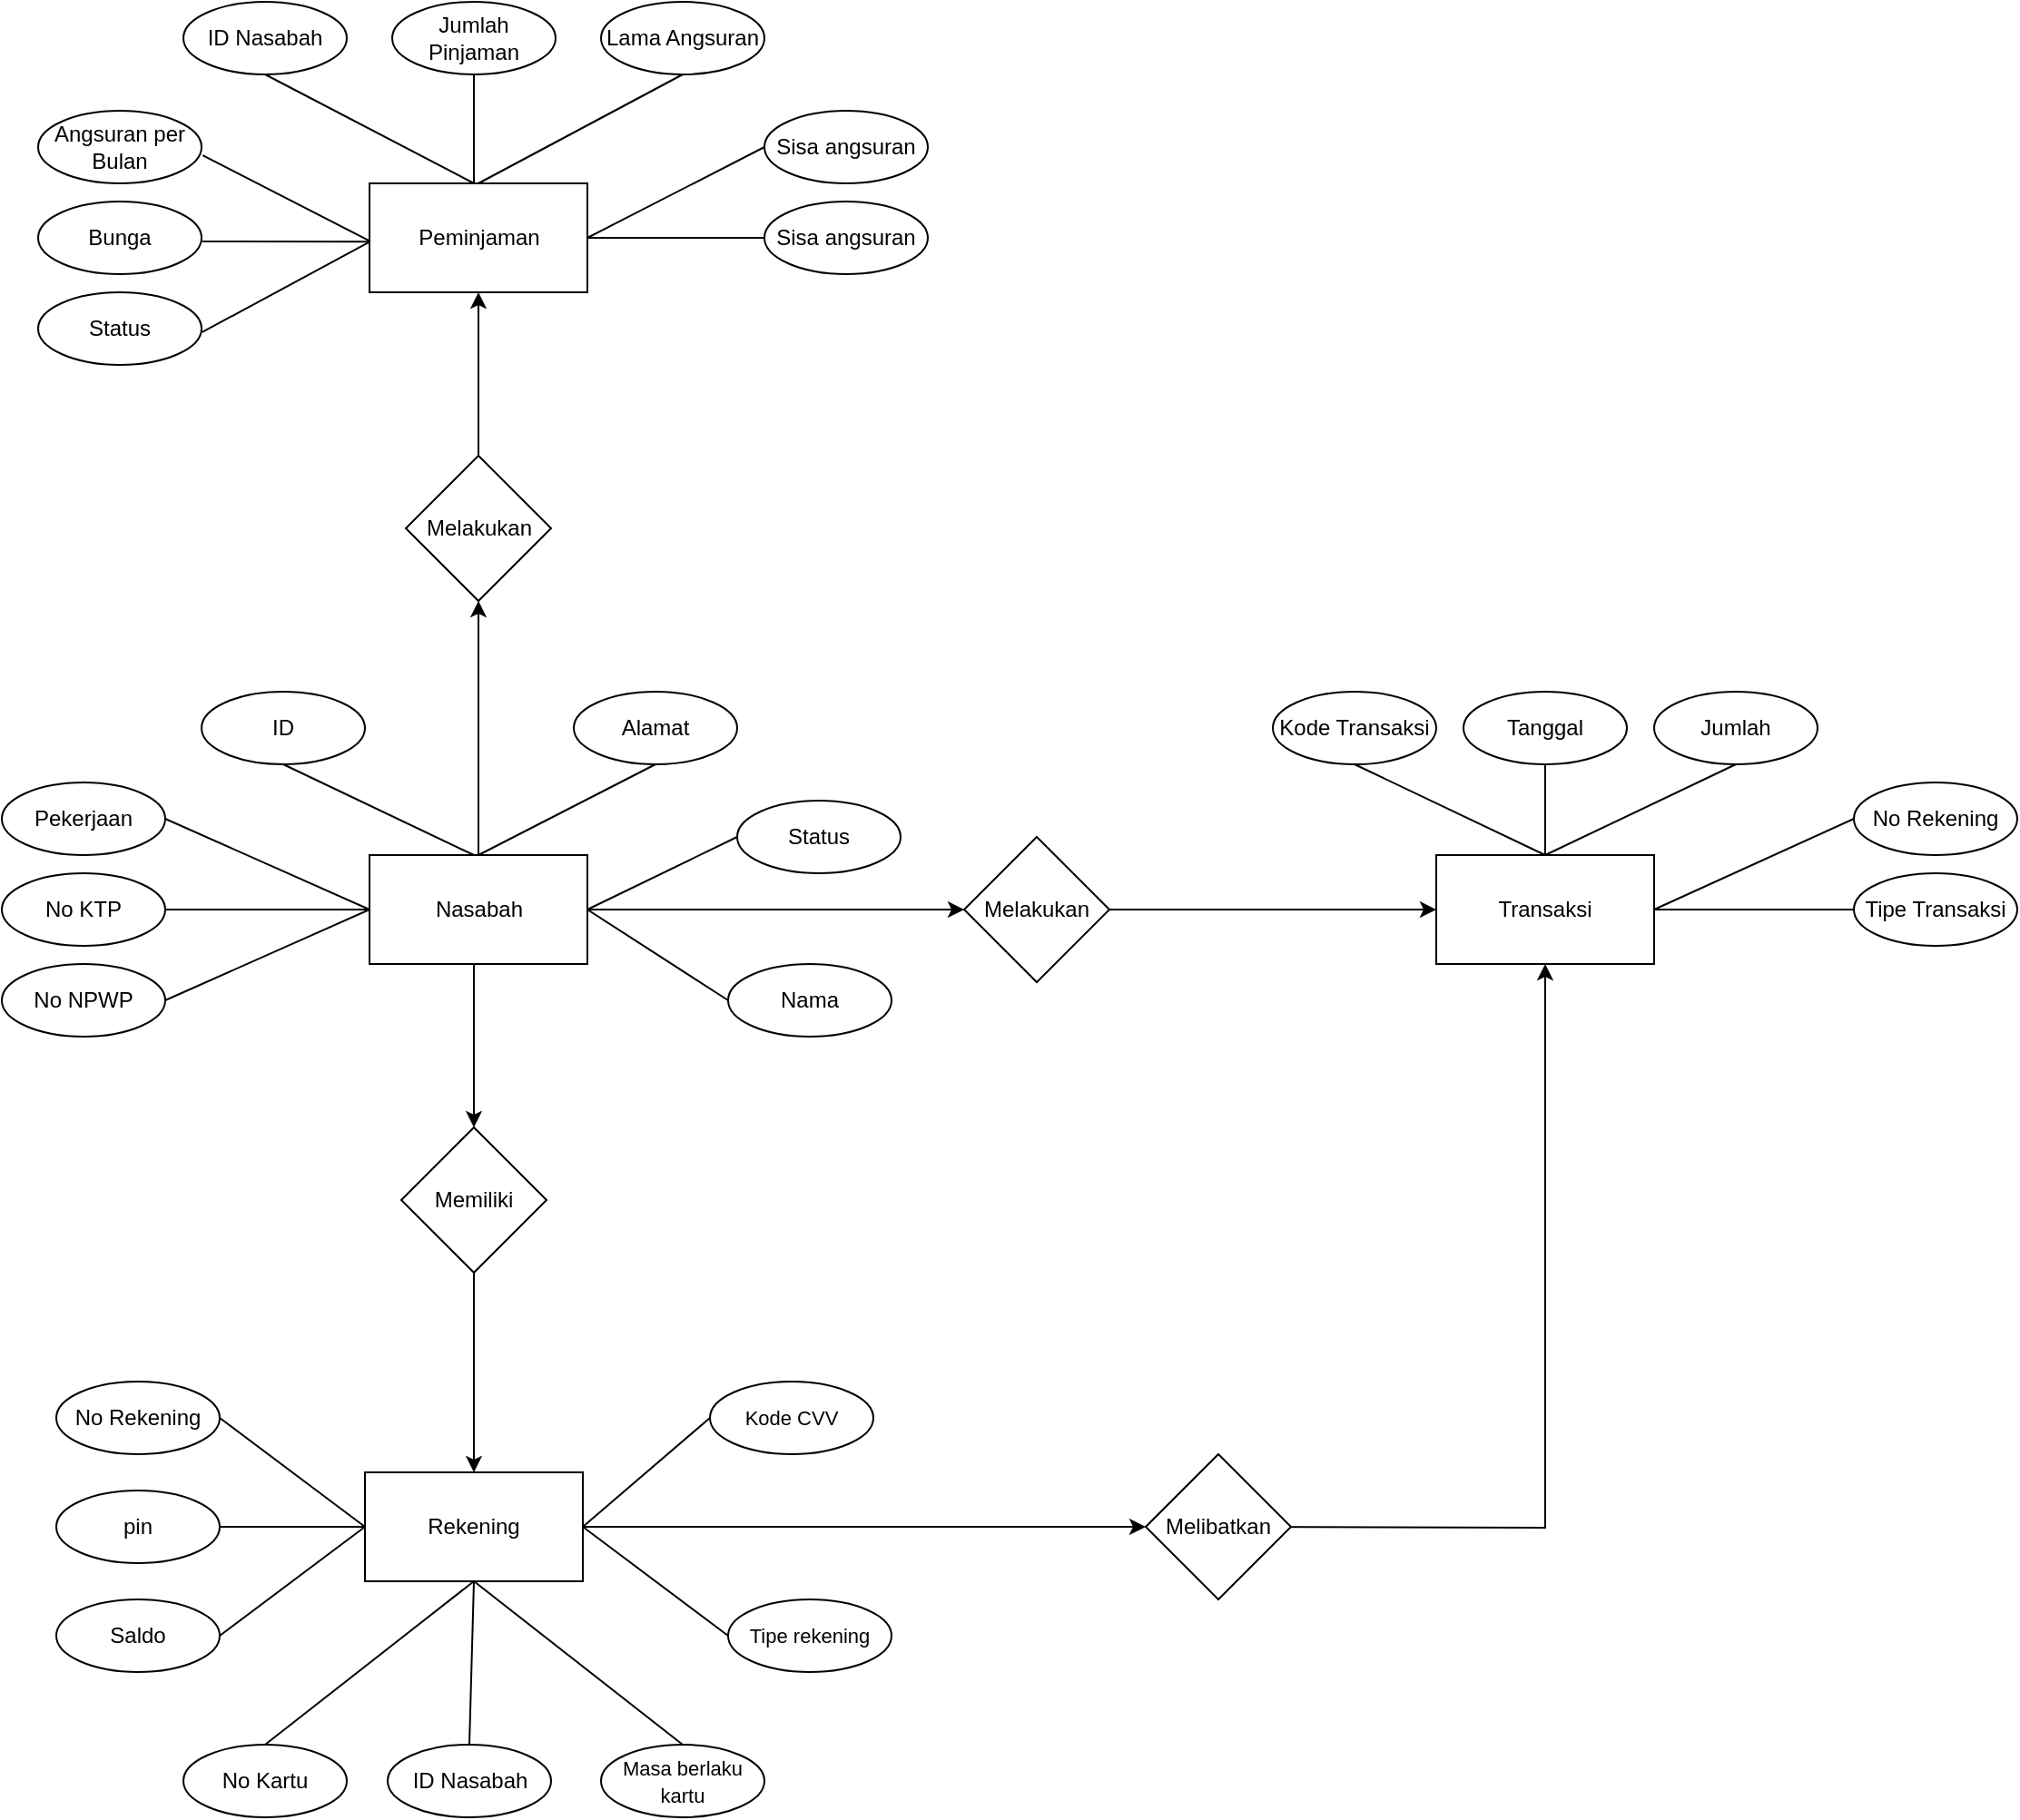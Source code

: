 <mxfile version="21.0.6" type="github">
  <diagram name="Page-1" id="1kPGij2L8aaq1zZi-YPX">
    <mxGraphModel dx="2206" dy="1231" grid="1" gridSize="10" guides="1" tooltips="1" connect="1" arrows="1" fold="1" page="1" pageScale="1" pageWidth="850" pageHeight="1100" math="0" shadow="0">
      <root>
        <mxCell id="0" />
        <mxCell id="1" parent="0" />
        <mxCell id="SQEQMkS5_F152J73rqHT-22" value="" style="edgeStyle=orthogonalEdgeStyle;rounded=0;orthogonalLoop=1;jettySize=auto;html=1;" edge="1" parent="1" source="SQEQMkS5_F152J73rqHT-1" target="SQEQMkS5_F152J73rqHT-21">
          <mxGeometry relative="1" as="geometry">
            <Array as="points">
              <mxPoint x="820" y="590" />
              <mxPoint x="820" y="590" />
            </Array>
          </mxGeometry>
        </mxCell>
        <mxCell id="SQEQMkS5_F152J73rqHT-47" style="edgeStyle=orthogonalEdgeStyle;rounded=0;orthogonalLoop=1;jettySize=auto;html=1;entryX=0;entryY=0.5;entryDx=0;entryDy=0;" edge="1" parent="1" source="SQEQMkS5_F152J73rqHT-1" target="SQEQMkS5_F152J73rqHT-48">
          <mxGeometry relative="1" as="geometry">
            <mxPoint x="1070" y="550" as="targetPoint" />
          </mxGeometry>
        </mxCell>
        <mxCell id="SQEQMkS5_F152J73rqHT-65" style="edgeStyle=orthogonalEdgeStyle;rounded=0;orthogonalLoop=1;jettySize=auto;html=1;entryX=0.5;entryY=1;entryDx=0;entryDy=0;" edge="1" parent="1" source="SQEQMkS5_F152J73rqHT-1" target="SQEQMkS5_F152J73rqHT-66">
          <mxGeometry relative="1" as="geometry">
            <mxPoint x="823" y="350" as="targetPoint" />
          </mxGeometry>
        </mxCell>
        <mxCell id="SQEQMkS5_F152J73rqHT-1" value="Nasabah" style="rounded=0;whiteSpace=wrap;html=1;" vertex="1" parent="1">
          <mxGeometry x="762.5" y="520" width="120" height="60" as="geometry" />
        </mxCell>
        <mxCell id="SQEQMkS5_F152J73rqHT-2" value="Nama" style="ellipse;whiteSpace=wrap;html=1;" vertex="1" parent="1">
          <mxGeometry x="960" y="580" width="90" height="40" as="geometry" />
        </mxCell>
        <mxCell id="SQEQMkS5_F152J73rqHT-4" value="" style="endArrow=none;html=1;rounded=0;entryX=0;entryY=0.5;entryDx=0;entryDy=0;exitX=1;exitY=0.5;exitDx=0;exitDy=0;" edge="1" parent="1" source="SQEQMkS5_F152J73rqHT-1" target="SQEQMkS5_F152J73rqHT-2">
          <mxGeometry width="50" height="50" relative="1" as="geometry">
            <mxPoint x="822.5" y="520" as="sourcePoint" />
            <mxPoint x="1080" y="570" as="targetPoint" />
          </mxGeometry>
        </mxCell>
        <mxCell id="SQEQMkS5_F152J73rqHT-5" value="Alamat" style="ellipse;whiteSpace=wrap;html=1;" vertex="1" parent="1">
          <mxGeometry x="875" y="430" width="90" height="40" as="geometry" />
        </mxCell>
        <mxCell id="SQEQMkS5_F152J73rqHT-6" value="" style="endArrow=none;html=1;rounded=0;entryX=0.5;entryY=1;entryDx=0;entryDy=0;exitX=0.5;exitY=0;exitDx=0;exitDy=0;" edge="1" parent="1" target="SQEQMkS5_F152J73rqHT-5" source="SQEQMkS5_F152J73rqHT-1">
          <mxGeometry width="50" height="50" relative="1" as="geometry">
            <mxPoint x="935" y="520" as="sourcePoint" />
            <mxPoint x="1195" y="570" as="targetPoint" />
          </mxGeometry>
        </mxCell>
        <mxCell id="SQEQMkS5_F152J73rqHT-7" value="ID" style="ellipse;whiteSpace=wrap;html=1;" vertex="1" parent="1">
          <mxGeometry x="670" y="430" width="90" height="40" as="geometry" />
        </mxCell>
        <mxCell id="SQEQMkS5_F152J73rqHT-8" value="" style="endArrow=none;html=1;rounded=0;entryX=0.5;entryY=1;entryDx=0;entryDy=0;" edge="1" parent="1" target="SQEQMkS5_F152J73rqHT-7">
          <mxGeometry width="50" height="50" relative="1" as="geometry">
            <mxPoint x="820" y="520" as="sourcePoint" />
            <mxPoint x="965" y="570" as="targetPoint" />
          </mxGeometry>
        </mxCell>
        <mxCell id="SQEQMkS5_F152J73rqHT-11" value="No KTP" style="ellipse;whiteSpace=wrap;html=1;" vertex="1" parent="1">
          <mxGeometry x="560" y="530" width="90" height="40" as="geometry" />
        </mxCell>
        <mxCell id="SQEQMkS5_F152J73rqHT-12" value="" style="endArrow=none;html=1;rounded=0;entryX=1;entryY=0.5;entryDx=0;entryDy=0;exitX=0;exitY=0.5;exitDx=0;exitDy=0;" edge="1" parent="1" target="SQEQMkS5_F152J73rqHT-11" source="SQEQMkS5_F152J73rqHT-1">
          <mxGeometry width="50" height="50" relative="1" as="geometry">
            <mxPoint x="540" y="560" as="sourcePoint" />
            <mxPoint x="905" y="630" as="targetPoint" />
          </mxGeometry>
        </mxCell>
        <mxCell id="SQEQMkS5_F152J73rqHT-13" value="Pekerjaan" style="ellipse;whiteSpace=wrap;html=1;" vertex="1" parent="1">
          <mxGeometry x="560" y="480" width="90" height="40" as="geometry" />
        </mxCell>
        <mxCell id="SQEQMkS5_F152J73rqHT-14" value="" style="endArrow=none;html=1;rounded=0;entryX=1;entryY=0.5;entryDx=0;entryDy=0;exitX=0;exitY=0.5;exitDx=0;exitDy=0;" edge="1" parent="1" target="SQEQMkS5_F152J73rqHT-13" source="SQEQMkS5_F152J73rqHT-1">
          <mxGeometry width="50" height="50" relative="1" as="geometry">
            <mxPoint x="760" y="500" as="sourcePoint" />
            <mxPoint x="905" y="580" as="targetPoint" />
          </mxGeometry>
        </mxCell>
        <mxCell id="SQEQMkS5_F152J73rqHT-15" value="Status" style="ellipse;whiteSpace=wrap;html=1;" vertex="1" parent="1">
          <mxGeometry x="965" y="490" width="90" height="40" as="geometry" />
        </mxCell>
        <mxCell id="SQEQMkS5_F152J73rqHT-16" value="" style="endArrow=none;html=1;rounded=0;entryX=0;entryY=0.5;entryDx=0;entryDy=0;exitX=1;exitY=0.5;exitDx=0;exitDy=0;" edge="1" parent="1" target="SQEQMkS5_F152J73rqHT-15" source="SQEQMkS5_F152J73rqHT-1">
          <mxGeometry width="50" height="50" relative="1" as="geometry">
            <mxPoint x="880" y="500" as="sourcePoint" />
            <mxPoint x="1245" y="570" as="targetPoint" />
          </mxGeometry>
        </mxCell>
        <mxCell id="SQEQMkS5_F152J73rqHT-19" value="No NPWP" style="ellipse;whiteSpace=wrap;html=1;" vertex="1" parent="1">
          <mxGeometry x="560" y="580" width="90" height="40" as="geometry" />
        </mxCell>
        <mxCell id="SQEQMkS5_F152J73rqHT-20" value="" style="endArrow=none;html=1;rounded=0;entryX=1;entryY=0.5;entryDx=0;entryDy=0;exitX=0;exitY=0.5;exitDx=0;exitDy=0;" edge="1" parent="1" target="SQEQMkS5_F152J73rqHT-19" source="SQEQMkS5_F152J73rqHT-1">
          <mxGeometry width="50" height="50" relative="1" as="geometry">
            <mxPoint x="760" y="600" as="sourcePoint" />
            <mxPoint x="905" y="680" as="targetPoint" />
          </mxGeometry>
        </mxCell>
        <mxCell id="SQEQMkS5_F152J73rqHT-24" style="edgeStyle=orthogonalEdgeStyle;rounded=0;orthogonalLoop=1;jettySize=auto;html=1;exitX=0.5;exitY=1;exitDx=0;exitDy=0;entryX=0.5;entryY=0;entryDx=0;entryDy=0;" edge="1" parent="1" source="SQEQMkS5_F152J73rqHT-21" target="SQEQMkS5_F152J73rqHT-23">
          <mxGeometry relative="1" as="geometry" />
        </mxCell>
        <mxCell id="SQEQMkS5_F152J73rqHT-21" value="Memiliki" style="rhombus;whiteSpace=wrap;html=1;rounded=0;" vertex="1" parent="1">
          <mxGeometry x="780" y="670" width="80" height="80" as="geometry" />
        </mxCell>
        <mxCell id="SQEQMkS5_F152J73rqHT-60" style="edgeStyle=orthogonalEdgeStyle;rounded=0;orthogonalLoop=1;jettySize=auto;html=1;entryX=0;entryY=0.5;entryDx=0;entryDy=0;" edge="1" parent="1" source="SQEQMkS5_F152J73rqHT-23" target="SQEQMkS5_F152J73rqHT-62">
          <mxGeometry relative="1" as="geometry">
            <mxPoint x="1170" y="890" as="targetPoint" />
          </mxGeometry>
        </mxCell>
        <mxCell id="SQEQMkS5_F152J73rqHT-23" value="Rekening" style="rounded=0;whiteSpace=wrap;html=1;" vertex="1" parent="1">
          <mxGeometry x="760" y="860" width="120" height="60" as="geometry" />
        </mxCell>
        <mxCell id="SQEQMkS5_F152J73rqHT-25" value="pin" style="ellipse;whiteSpace=wrap;html=1;" vertex="1" parent="1">
          <mxGeometry x="590" y="870" width="90" height="40" as="geometry" />
        </mxCell>
        <mxCell id="SQEQMkS5_F152J73rqHT-26" value="" style="endArrow=none;html=1;rounded=0;entryX=1;entryY=0.5;entryDx=0;entryDy=0;exitX=0;exitY=0.5;exitDx=0;exitDy=0;" edge="1" parent="1" target="SQEQMkS5_F152J73rqHT-25" source="SQEQMkS5_F152J73rqHT-23">
          <mxGeometry width="50" height="50" relative="1" as="geometry">
            <mxPoint x="655" y="950" as="sourcePoint" />
            <mxPoint x="915" y="1000" as="targetPoint" />
          </mxGeometry>
        </mxCell>
        <mxCell id="SQEQMkS5_F152J73rqHT-27" value="No Rekening" style="ellipse;whiteSpace=wrap;html=1;" vertex="1" parent="1">
          <mxGeometry x="590" y="810" width="90" height="40" as="geometry" />
        </mxCell>
        <mxCell id="SQEQMkS5_F152J73rqHT-28" value="" style="endArrow=none;html=1;rounded=0;entryX=1;entryY=0.5;entryDx=0;entryDy=0;exitX=0;exitY=0.5;exitDx=0;exitDy=0;" edge="1" parent="1" target="SQEQMkS5_F152J73rqHT-27" source="SQEQMkS5_F152J73rqHT-23">
          <mxGeometry width="50" height="50" relative="1" as="geometry">
            <mxPoint x="760" y="830" as="sourcePoint" />
            <mxPoint x="915" y="940" as="targetPoint" />
          </mxGeometry>
        </mxCell>
        <mxCell id="SQEQMkS5_F152J73rqHT-29" value="Saldo" style="ellipse;whiteSpace=wrap;html=1;" vertex="1" parent="1">
          <mxGeometry x="590" y="930" width="90" height="40" as="geometry" />
        </mxCell>
        <mxCell id="SQEQMkS5_F152J73rqHT-30" value="" style="endArrow=none;html=1;rounded=0;entryX=1;entryY=0.5;entryDx=0;entryDy=0;" edge="1" parent="1" target="SQEQMkS5_F152J73rqHT-29">
          <mxGeometry width="50" height="50" relative="1" as="geometry">
            <mxPoint x="760" y="890" as="sourcePoint" />
            <mxPoint x="915" y="1060" as="targetPoint" />
          </mxGeometry>
        </mxCell>
        <mxCell id="SQEQMkS5_F152J73rqHT-31" value="ID Nasabah" style="ellipse;whiteSpace=wrap;html=1;" vertex="1" parent="1">
          <mxGeometry x="772.5" y="1010" width="90" height="40" as="geometry" />
        </mxCell>
        <mxCell id="SQEQMkS5_F152J73rqHT-32" value="" style="endArrow=none;html=1;rounded=0;entryX=0.5;entryY=0;entryDx=0;entryDy=0;exitX=0.5;exitY=1;exitDx=0;exitDy=0;" edge="1" parent="1" target="SQEQMkS5_F152J73rqHT-31" source="SQEQMkS5_F152J73rqHT-23">
          <mxGeometry width="50" height="50" relative="1" as="geometry">
            <mxPoint x="945" y="1010" as="sourcePoint" />
            <mxPoint x="1100" y="1120" as="targetPoint" />
          </mxGeometry>
        </mxCell>
        <mxCell id="SQEQMkS5_F152J73rqHT-33" value="No Kartu" style="ellipse;whiteSpace=wrap;html=1;" vertex="1" parent="1">
          <mxGeometry x="660" y="1010" width="90" height="40" as="geometry" />
        </mxCell>
        <mxCell id="SQEQMkS5_F152J73rqHT-34" value="" style="endArrow=none;html=1;rounded=0;entryX=0.5;entryY=0;entryDx=0;entryDy=0;" edge="1" parent="1" target="SQEQMkS5_F152J73rqHT-33">
          <mxGeometry width="50" height="50" relative="1" as="geometry">
            <mxPoint x="820" y="920" as="sourcePoint" />
            <mxPoint x="995" y="1120" as="targetPoint" />
          </mxGeometry>
        </mxCell>
        <mxCell id="SQEQMkS5_F152J73rqHT-35" value="&lt;font style=&quot;font-size: 11px;&quot;&gt;Masa berlaku kartu&lt;/font&gt;" style="ellipse;whiteSpace=wrap;html=1;" vertex="1" parent="1">
          <mxGeometry x="890" y="1010" width="90" height="40" as="geometry" />
        </mxCell>
        <mxCell id="SQEQMkS5_F152J73rqHT-36" value="" style="endArrow=none;html=1;rounded=0;entryX=0.5;entryY=0;entryDx=0;entryDy=0;exitX=0.5;exitY=1;exitDx=0;exitDy=0;" edge="1" parent="1" target="SQEQMkS5_F152J73rqHT-35" source="SQEQMkS5_F152J73rqHT-23">
          <mxGeometry width="50" height="50" relative="1" as="geometry">
            <mxPoint x="925" y="920" as="sourcePoint" />
            <mxPoint x="1205" y="1120" as="targetPoint" />
          </mxGeometry>
        </mxCell>
        <mxCell id="SQEQMkS5_F152J73rqHT-40" value="&lt;font style=&quot;font-size: 11px;&quot;&gt;Kode CVV&lt;/font&gt;" style="ellipse;whiteSpace=wrap;html=1;" vertex="1" parent="1">
          <mxGeometry x="950" y="810" width="90" height="40" as="geometry" />
        </mxCell>
        <mxCell id="SQEQMkS5_F152J73rqHT-41" value="" style="endArrow=none;html=1;rounded=0;entryX=0;entryY=0.5;entryDx=0;entryDy=0;exitX=1;exitY=0.5;exitDx=0;exitDy=0;" edge="1" parent="1" source="SQEQMkS5_F152J73rqHT-23" target="SQEQMkS5_F152J73rqHT-40">
          <mxGeometry width="50" height="50" relative="1" as="geometry">
            <mxPoint x="910" y="900" as="sourcePoint" />
            <mxPoint x="960" y="850" as="targetPoint" />
          </mxGeometry>
        </mxCell>
        <mxCell id="SQEQMkS5_F152J73rqHT-42" value="&lt;font style=&quot;font-size: 11px;&quot;&gt;Tipe rekening&lt;/font&gt;" style="ellipse;whiteSpace=wrap;html=1;" vertex="1" parent="1">
          <mxGeometry x="960" y="930" width="90" height="40" as="geometry" />
        </mxCell>
        <mxCell id="SQEQMkS5_F152J73rqHT-43" value="" style="endArrow=none;html=1;rounded=0;entryX=0;entryY=0.5;entryDx=0;entryDy=0;" edge="1" parent="1" target="SQEQMkS5_F152J73rqHT-42">
          <mxGeometry width="50" height="50" relative="1" as="geometry">
            <mxPoint x="880" y="890" as="sourcePoint" />
            <mxPoint x="970" y="970" as="targetPoint" />
          </mxGeometry>
        </mxCell>
        <mxCell id="SQEQMkS5_F152J73rqHT-50" value="" style="edgeStyle=orthogonalEdgeStyle;rounded=0;orthogonalLoop=1;jettySize=auto;html=1;" edge="1" parent="1" source="SQEQMkS5_F152J73rqHT-48" target="SQEQMkS5_F152J73rqHT-49">
          <mxGeometry relative="1" as="geometry" />
        </mxCell>
        <mxCell id="SQEQMkS5_F152J73rqHT-48" value="Melakukan" style="rhombus;whiteSpace=wrap;html=1;" vertex="1" parent="1">
          <mxGeometry x="1090" y="510" width="80" height="80" as="geometry" />
        </mxCell>
        <mxCell id="SQEQMkS5_F152J73rqHT-49" value="Transaksi" style="whiteSpace=wrap;html=1;" vertex="1" parent="1">
          <mxGeometry x="1350" y="520" width="120" height="60" as="geometry" />
        </mxCell>
        <mxCell id="SQEQMkS5_F152J73rqHT-51" value="Tanggal" style="ellipse;whiteSpace=wrap;html=1;" vertex="1" parent="1">
          <mxGeometry x="1365" y="430" width="90" height="40" as="geometry" />
        </mxCell>
        <mxCell id="SQEQMkS5_F152J73rqHT-52" value="" style="endArrow=none;html=1;rounded=0;entryX=0.5;entryY=1;entryDx=0;entryDy=0;exitX=0.5;exitY=0;exitDx=0;exitDy=0;" edge="1" parent="1" source="SQEQMkS5_F152J73rqHT-49" target="SQEQMkS5_F152J73rqHT-51">
          <mxGeometry width="50" height="50" relative="1" as="geometry">
            <mxPoint x="802.5" y="530" as="sourcePoint" />
            <mxPoint x="803" y="490" as="targetPoint" />
          </mxGeometry>
        </mxCell>
        <mxCell id="SQEQMkS5_F152J73rqHT-53" value="Jumlah" style="ellipse;whiteSpace=wrap;html=1;" vertex="1" parent="1">
          <mxGeometry x="1470" y="430" width="90" height="40" as="geometry" />
        </mxCell>
        <mxCell id="SQEQMkS5_F152J73rqHT-54" value="" style="endArrow=none;html=1;rounded=0;entryX=0.5;entryY=1;entryDx=0;entryDy=0;exitX=0.5;exitY=0;exitDx=0;exitDy=0;" edge="1" parent="1" target="SQEQMkS5_F152J73rqHT-53" source="SQEQMkS5_F152J73rqHT-49">
          <mxGeometry width="50" height="50" relative="1" as="geometry">
            <mxPoint x="1515" y="520" as="sourcePoint" />
            <mxPoint x="908" y="490" as="targetPoint" />
          </mxGeometry>
        </mxCell>
        <mxCell id="SQEQMkS5_F152J73rqHT-55" value="Kode Transaksi" style="ellipse;whiteSpace=wrap;html=1;" vertex="1" parent="1">
          <mxGeometry x="1260" y="430" width="90" height="40" as="geometry" />
        </mxCell>
        <mxCell id="SQEQMkS5_F152J73rqHT-56" value="" style="endArrow=none;html=1;rounded=0;entryX=0.5;entryY=1;entryDx=0;entryDy=0;exitX=0.5;exitY=0;exitDx=0;exitDy=0;" edge="1" parent="1" target="SQEQMkS5_F152J73rqHT-55" source="SQEQMkS5_F152J73rqHT-49">
          <mxGeometry width="50" height="50" relative="1" as="geometry">
            <mxPoint x="1305" y="520" as="sourcePoint" />
            <mxPoint x="698" y="490" as="targetPoint" />
          </mxGeometry>
        </mxCell>
        <mxCell id="SQEQMkS5_F152J73rqHT-57" value="No Rekening" style="ellipse;whiteSpace=wrap;html=1;" vertex="1" parent="1">
          <mxGeometry x="1580" y="480" width="90" height="40" as="geometry" />
        </mxCell>
        <mxCell id="SQEQMkS5_F152J73rqHT-58" value="" style="endArrow=none;html=1;rounded=0;entryX=0;entryY=0.5;entryDx=0;entryDy=0;exitX=1;exitY=0.5;exitDx=0;exitDy=0;" edge="1" parent="1" target="SQEQMkS5_F152J73rqHT-57" source="SQEQMkS5_F152J73rqHT-49">
          <mxGeometry width="50" height="50" relative="1" as="geometry">
            <mxPoint x="1585" y="570" as="sourcePoint" />
            <mxPoint x="978" y="540" as="targetPoint" />
          </mxGeometry>
        </mxCell>
        <mxCell id="SQEQMkS5_F152J73rqHT-61" style="edgeStyle=orthogonalEdgeStyle;rounded=0;orthogonalLoop=1;jettySize=auto;html=1;entryX=0.5;entryY=1;entryDx=0;entryDy=0;exitX=1;exitY=0.5;exitDx=0;exitDy=0;" edge="1" parent="1" target="SQEQMkS5_F152J73rqHT-49">
          <mxGeometry relative="1" as="geometry">
            <mxPoint x="1240" y="890" as="sourcePoint" />
          </mxGeometry>
        </mxCell>
        <mxCell id="SQEQMkS5_F152J73rqHT-62" value="Melibatkan" style="rhombus;whiteSpace=wrap;html=1;rounded=0;" vertex="1" parent="1">
          <mxGeometry x="1190" y="850" width="80" height="80" as="geometry" />
        </mxCell>
        <mxCell id="SQEQMkS5_F152J73rqHT-68" value="" style="edgeStyle=orthogonalEdgeStyle;rounded=0;orthogonalLoop=1;jettySize=auto;html=1;" edge="1" parent="1" source="SQEQMkS5_F152J73rqHT-66" target="SQEQMkS5_F152J73rqHT-67">
          <mxGeometry relative="1" as="geometry" />
        </mxCell>
        <mxCell id="SQEQMkS5_F152J73rqHT-66" value="Melakukan" style="rhombus;whiteSpace=wrap;html=1;" vertex="1" parent="1">
          <mxGeometry x="782.5" y="300" width="80" height="80" as="geometry" />
        </mxCell>
        <mxCell id="SQEQMkS5_F152J73rqHT-67" value="Peminjaman" style="whiteSpace=wrap;html=1;" vertex="1" parent="1">
          <mxGeometry x="762.5" y="150" width="120" height="60" as="geometry" />
        </mxCell>
        <mxCell id="SQEQMkS5_F152J73rqHT-70" value="ID Nasabah" style="ellipse;whiteSpace=wrap;html=1;" vertex="1" parent="1">
          <mxGeometry x="660" y="50" width="90" height="40" as="geometry" />
        </mxCell>
        <mxCell id="SQEQMkS5_F152J73rqHT-71" value="" style="endArrow=none;html=1;rounded=0;entryX=0.5;entryY=1;entryDx=0;entryDy=0;" edge="1" parent="1" target="SQEQMkS5_F152J73rqHT-70">
          <mxGeometry width="50" height="50" relative="1" as="geometry">
            <mxPoint x="820" y="150" as="sourcePoint" />
            <mxPoint x="870" y="100" as="targetPoint" />
          </mxGeometry>
        </mxCell>
        <mxCell id="SQEQMkS5_F152J73rqHT-72" value="Jumlah Pinjaman" style="ellipse;whiteSpace=wrap;html=1;" vertex="1" parent="1">
          <mxGeometry x="775" y="50" width="90" height="40" as="geometry" />
        </mxCell>
        <mxCell id="SQEQMkS5_F152J73rqHT-73" value="" style="endArrow=none;html=1;rounded=0;entryX=0.5;entryY=1;entryDx=0;entryDy=0;" edge="1" parent="1" target="SQEQMkS5_F152J73rqHT-72">
          <mxGeometry width="50" height="50" relative="1" as="geometry">
            <mxPoint x="820" y="150" as="sourcePoint" />
            <mxPoint x="985" y="90" as="targetPoint" />
          </mxGeometry>
        </mxCell>
        <mxCell id="SQEQMkS5_F152J73rqHT-74" value="Lama Angsuran" style="ellipse;whiteSpace=wrap;html=1;" vertex="1" parent="1">
          <mxGeometry x="890" y="50" width="90" height="40" as="geometry" />
        </mxCell>
        <mxCell id="SQEQMkS5_F152J73rqHT-75" value="" style="endArrow=none;html=1;rounded=0;entryX=0.5;entryY=1;entryDx=0;entryDy=0;exitX=0.5;exitY=0;exitDx=0;exitDy=0;" edge="1" parent="1" source="SQEQMkS5_F152J73rqHT-67" target="SQEQMkS5_F152J73rqHT-74">
          <mxGeometry width="50" height="50" relative="1" as="geometry">
            <mxPoint x="830" y="160" as="sourcePoint" />
            <mxPoint x="830" y="110" as="targetPoint" />
          </mxGeometry>
        </mxCell>
        <mxCell id="SQEQMkS5_F152J73rqHT-76" value="Angsuran per Bulan" style="ellipse;whiteSpace=wrap;html=1;" vertex="1" parent="1">
          <mxGeometry x="580" y="110" width="90" height="40" as="geometry" />
        </mxCell>
        <mxCell id="SQEQMkS5_F152J73rqHT-77" value="" style="endArrow=none;html=1;rounded=0;entryX=1.007;entryY=0.614;entryDx=0;entryDy=0;entryPerimeter=0;exitX=-0.002;exitY=0.526;exitDx=0;exitDy=0;exitPerimeter=0;" edge="1" parent="1" target="SQEQMkS5_F152J73rqHT-76" source="SQEQMkS5_F152J73rqHT-67">
          <mxGeometry width="50" height="50" relative="1" as="geometry">
            <mxPoint x="760" y="180" as="sourcePoint" />
            <mxPoint x="810" y="140" as="targetPoint" />
          </mxGeometry>
        </mxCell>
        <mxCell id="SQEQMkS5_F152J73rqHT-78" value="Bunga" style="ellipse;whiteSpace=wrap;html=1;" vertex="1" parent="1">
          <mxGeometry x="580" y="160" width="90" height="40" as="geometry" />
        </mxCell>
        <mxCell id="SQEQMkS5_F152J73rqHT-79" value="" style="endArrow=none;html=1;rounded=0;entryX=1.004;entryY=0.549;entryDx=0;entryDy=0;exitX=-0.002;exitY=0.536;exitDx=0;exitDy=0;exitPerimeter=0;entryPerimeter=0;" edge="1" parent="1" target="SQEQMkS5_F152J73rqHT-78" source="SQEQMkS5_F152J73rqHT-67">
          <mxGeometry width="50" height="50" relative="1" as="geometry">
            <mxPoint x="760" y="190" as="sourcePoint" />
            <mxPoint x="810" y="190" as="targetPoint" />
          </mxGeometry>
        </mxCell>
        <mxCell id="SQEQMkS5_F152J73rqHT-80" value="Status" style="ellipse;whiteSpace=wrap;html=1;" vertex="1" parent="1">
          <mxGeometry x="580" y="210" width="90" height="40" as="geometry" />
        </mxCell>
        <mxCell id="SQEQMkS5_F152J73rqHT-81" value="" style="endArrow=none;html=1;rounded=0;entryX=1.004;entryY=0.549;entryDx=0;entryDy=0;exitX=-0.001;exitY=0.539;exitDx=0;exitDy=0;exitPerimeter=0;entryPerimeter=0;" edge="1" parent="1" target="SQEQMkS5_F152J73rqHT-80" source="SQEQMkS5_F152J73rqHT-67">
          <mxGeometry width="50" height="50" relative="1" as="geometry">
            <mxPoint x="762.5" y="232" as="sourcePoint" />
            <mxPoint x="810.5" y="240" as="targetPoint" />
          </mxGeometry>
        </mxCell>
        <mxCell id="SQEQMkS5_F152J73rqHT-82" value="Tipe Transaksi" style="ellipse;whiteSpace=wrap;html=1;" vertex="1" parent="1">
          <mxGeometry x="1580" y="530" width="90" height="40" as="geometry" />
        </mxCell>
        <mxCell id="SQEQMkS5_F152J73rqHT-83" value="" style="endArrow=none;html=1;rounded=0;entryX=0;entryY=0.5;entryDx=0;entryDy=0;exitX=1;exitY=0.5;exitDx=0;exitDy=0;" edge="1" parent="1" target="SQEQMkS5_F152J73rqHT-82" source="SQEQMkS5_F152J73rqHT-49">
          <mxGeometry width="50" height="50" relative="1" as="geometry">
            <mxPoint x="1480" y="600" as="sourcePoint" />
            <mxPoint x="988" y="590" as="targetPoint" />
          </mxGeometry>
        </mxCell>
        <mxCell id="SQEQMkS5_F152J73rqHT-86" value="Sisa angsuran" style="ellipse;whiteSpace=wrap;html=1;" vertex="1" parent="1">
          <mxGeometry x="980" y="110" width="90" height="40" as="geometry" />
        </mxCell>
        <mxCell id="SQEQMkS5_F152J73rqHT-87" value="" style="endArrow=none;html=1;rounded=0;entryX=0;entryY=0.5;entryDx=0;entryDy=0;exitX=1;exitY=0.5;exitDx=0;exitDy=0;" edge="1" parent="1" target="SQEQMkS5_F152J73rqHT-86" source="SQEQMkS5_F152J73rqHT-67">
          <mxGeometry width="50" height="50" relative="1" as="geometry">
            <mxPoint x="1005" y="220" as="sourcePoint" />
            <mxPoint x="1170" y="160" as="targetPoint" />
          </mxGeometry>
        </mxCell>
        <mxCell id="SQEQMkS5_F152J73rqHT-88" value="Sisa angsuran" style="ellipse;whiteSpace=wrap;html=1;" vertex="1" parent="1">
          <mxGeometry x="980" y="160" width="90" height="40" as="geometry" />
        </mxCell>
        <mxCell id="SQEQMkS5_F152J73rqHT-89" value="" style="endArrow=none;html=1;rounded=0;entryX=0;entryY=0.5;entryDx=0;entryDy=0;exitX=1;exitY=0.5;exitDx=0;exitDy=0;" edge="1" parent="1" target="SQEQMkS5_F152J73rqHT-88" source="SQEQMkS5_F152J73rqHT-67">
          <mxGeometry width="50" height="50" relative="1" as="geometry">
            <mxPoint x="888" y="230" as="sourcePoint" />
            <mxPoint x="1175" y="210" as="targetPoint" />
          </mxGeometry>
        </mxCell>
      </root>
    </mxGraphModel>
  </diagram>
</mxfile>
